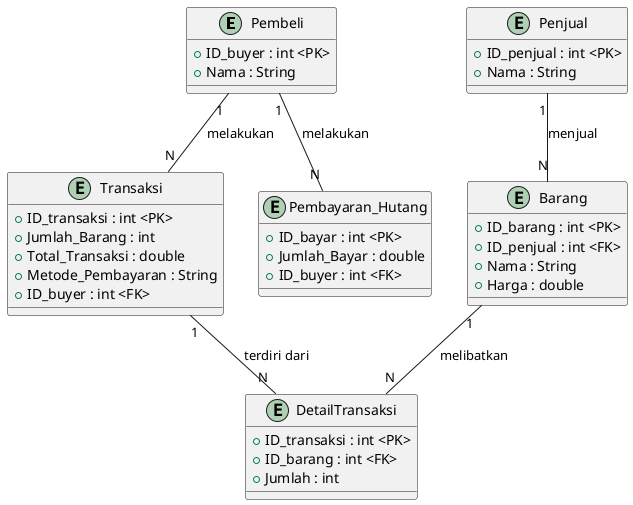 @startuml
' Definisi kelas untuk Pembeli
Entity Pembeli {
  +ID_buyer : int <PK>
  +Nama : String
}

' Definisi kelas untuk Penjual
Entity Penjual {
  +ID_penjual : int <PK>
  +Nama : String
}

' Definisi kelas untuk Barang
Entity Barang {
  +ID_barang : int <PK>
  +ID_penjual : int <FK>
  +Nama : String
  +Harga : double
}

' Definisi kelas untuk Transaksi
Entity Transaksi {
  +ID_transaksi : int <PK>
  +Jumlah_Barang : int
  +Total_Transaksi : double
  +Metode_Pembayaran : String
  +ID_buyer : int <FK>
}

' Definisi kelas untuk Pembayaran
Entity Pembayaran_Hutang {
  +ID_bayar : int <PK>
  +Jumlah_Bayar : double
  +ID_buyer : int <FK>
}

' Definisi tabel perantara untuk Transaksi dan Barang
Entity DetailTransaksi {
  +ID_transaksi : int <PK>
  +ID_barang : int <FK>
  +Jumlah : int
}

' Relasi antara Pembeli dan Transaksi
Pembeli "1" -- "N" Transaksi : melakukan

' Relasi antara Transaksi dan Barang melalui tabel perantara
Transaksi "1" -- "N" DetailTransaksi : terdiri dari
Barang "1" -- "N" DetailTransaksi : melibatkan

' Relasi antara Penjual dan Barang
Penjual "1" -- "N" Barang : menjual

' Relasi antara Pembeli dan Pembayaran
Pembeli "1" -- "N" Pembayaran_Hutang  : melakukan

@enduml
